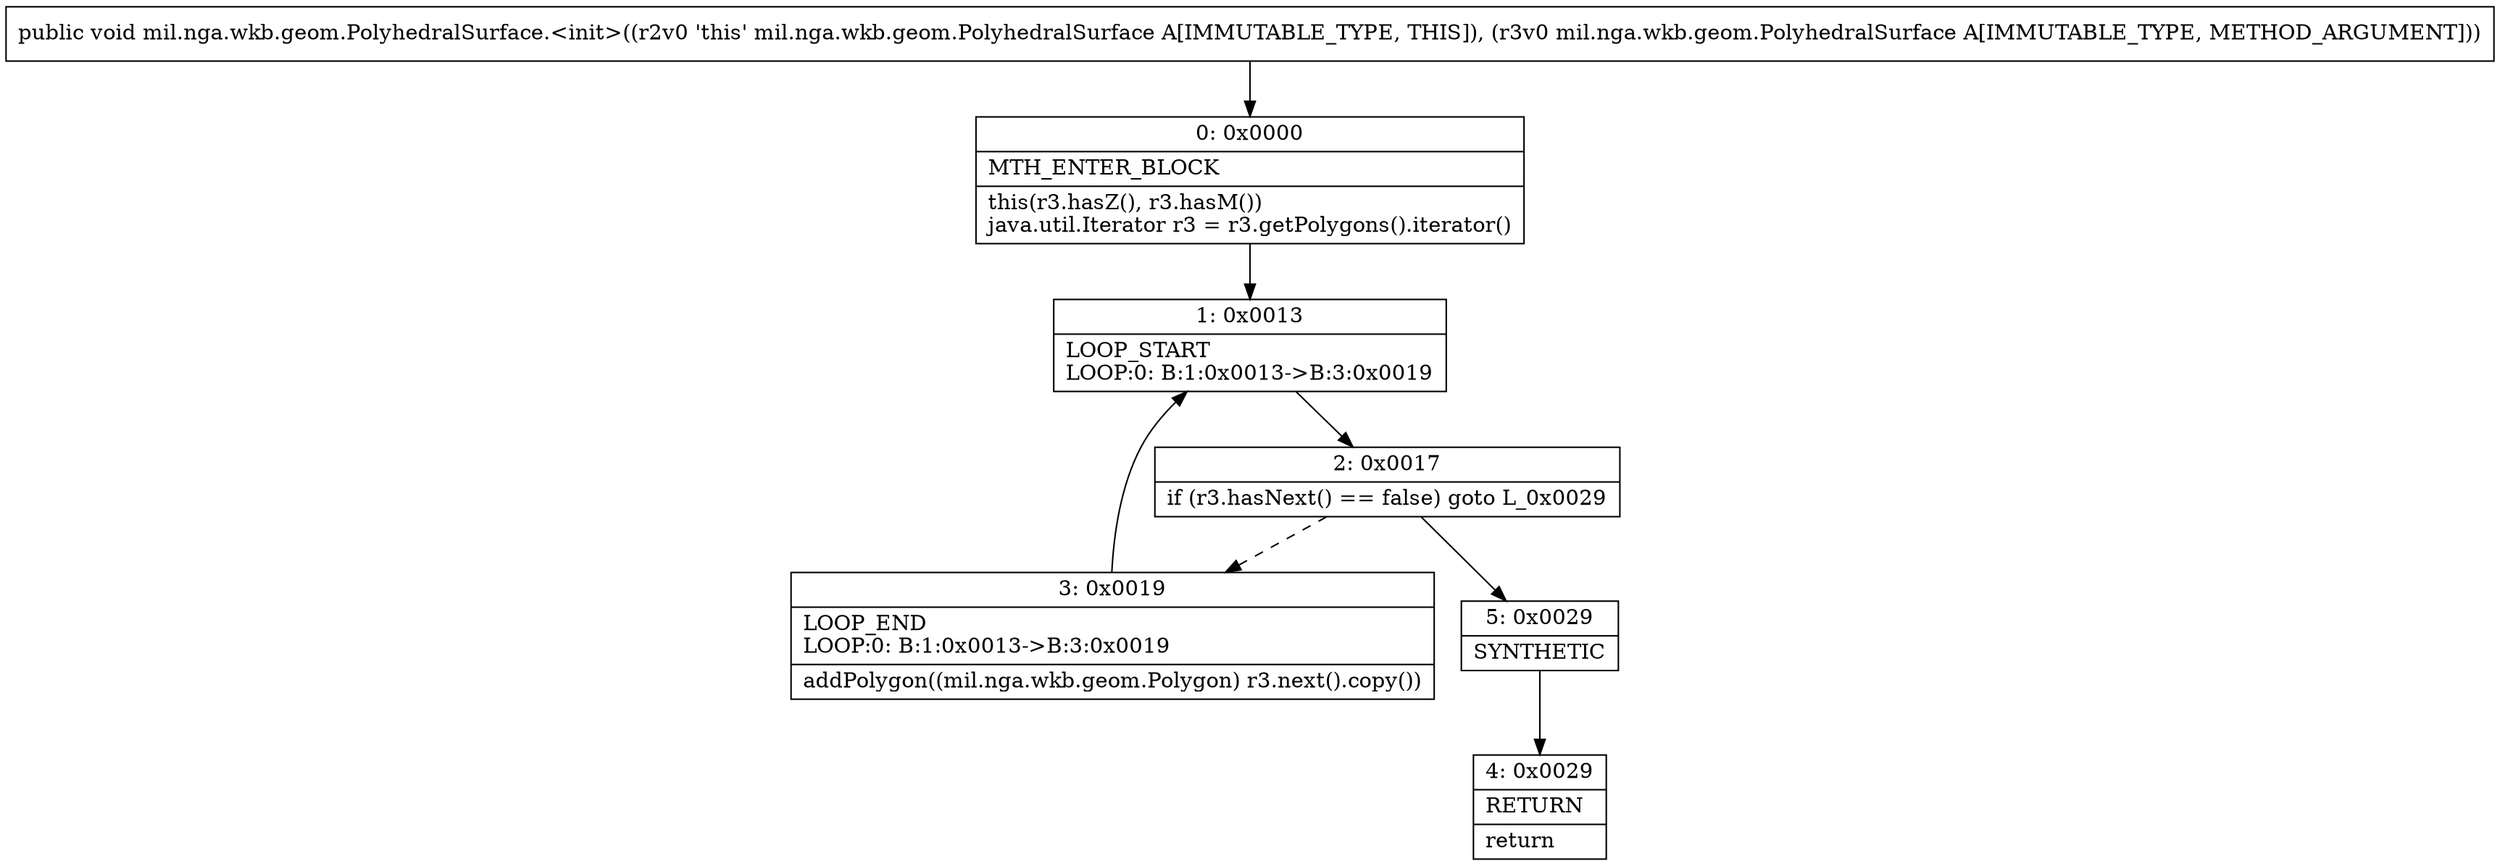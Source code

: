 digraph "CFG formil.nga.wkb.geom.PolyhedralSurface.\<init\>(Lmil\/nga\/wkb\/geom\/PolyhedralSurface;)V" {
Node_0 [shape=record,label="{0\:\ 0x0000|MTH_ENTER_BLOCK\l|this(r3.hasZ(), r3.hasM())\ljava.util.Iterator r3 = r3.getPolygons().iterator()\l}"];
Node_1 [shape=record,label="{1\:\ 0x0013|LOOP_START\lLOOP:0: B:1:0x0013\-\>B:3:0x0019\l}"];
Node_2 [shape=record,label="{2\:\ 0x0017|if (r3.hasNext() == false) goto L_0x0029\l}"];
Node_3 [shape=record,label="{3\:\ 0x0019|LOOP_END\lLOOP:0: B:1:0x0013\-\>B:3:0x0019\l|addPolygon((mil.nga.wkb.geom.Polygon) r3.next().copy())\l}"];
Node_4 [shape=record,label="{4\:\ 0x0029|RETURN\l|return\l}"];
Node_5 [shape=record,label="{5\:\ 0x0029|SYNTHETIC\l}"];
MethodNode[shape=record,label="{public void mil.nga.wkb.geom.PolyhedralSurface.\<init\>((r2v0 'this' mil.nga.wkb.geom.PolyhedralSurface A[IMMUTABLE_TYPE, THIS]), (r3v0 mil.nga.wkb.geom.PolyhedralSurface A[IMMUTABLE_TYPE, METHOD_ARGUMENT])) }"];
MethodNode -> Node_0;
Node_0 -> Node_1;
Node_1 -> Node_2;
Node_2 -> Node_3[style=dashed];
Node_2 -> Node_5;
Node_3 -> Node_1;
Node_5 -> Node_4;
}

